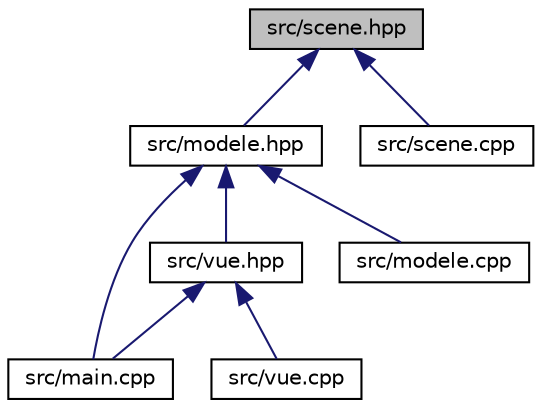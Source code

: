 digraph "src/scene.hpp"
{
  edge [fontname="Helvetica",fontsize="10",labelfontname="Helvetica",labelfontsize="10"];
  node [fontname="Helvetica",fontsize="10",shape=record];
  Node1 [label="src/scene.hpp",height=0.2,width=0.4,color="black", fillcolor="grey75", style="filled", fontcolor="black"];
  Node1 -> Node2 [dir="back",color="midnightblue",fontsize="10",style="solid"];
  Node2 [label="src/modele.hpp",height=0.2,width=0.4,color="black", fillcolor="white", style="filled",URL="$modele_8hpp.html",tooltip="Classe du modèle de MVC. "];
  Node2 -> Node3 [dir="back",color="midnightblue",fontsize="10",style="solid"];
  Node3 [label="src/main.cpp",height=0.2,width=0.4,color="black", fillcolor="white", style="filled",URL="$main_8cpp.html",tooltip="Programme principal. "];
  Node2 -> Node4 [dir="back",color="midnightblue",fontsize="10",style="solid"];
  Node4 [label="src/vue.hpp",height=0.2,width=0.4,color="black", fillcolor="white", style="filled",URL="$vue_8hpp.html",tooltip="Classe de gestion de l&#39;affichage. "];
  Node4 -> Node3 [dir="back",color="midnightblue",fontsize="10",style="solid"];
  Node4 -> Node5 [dir="back",color="midnightblue",fontsize="10",style="solid"];
  Node5 [label="src/vue.cpp",height=0.2,width=0.4,color="black", fillcolor="white", style="filled",URL="$vue_8cpp.html",tooltip="Classe de gestion de l&#39;affichage. "];
  Node2 -> Node6 [dir="back",color="midnightblue",fontsize="10",style="solid"];
  Node6 [label="src/modele.cpp",height=0.2,width=0.4,color="black", fillcolor="white", style="filled",URL="$modele_8cpp.html",tooltip="Classe du modèle de MVC. "];
  Node1 -> Node7 [dir="back",color="midnightblue",fontsize="10",style="solid"];
  Node7 [label="src/scene.cpp",height=0.2,width=0.4,color="black", fillcolor="white", style="filled",URL="$scene_8cpp.html"];
}

